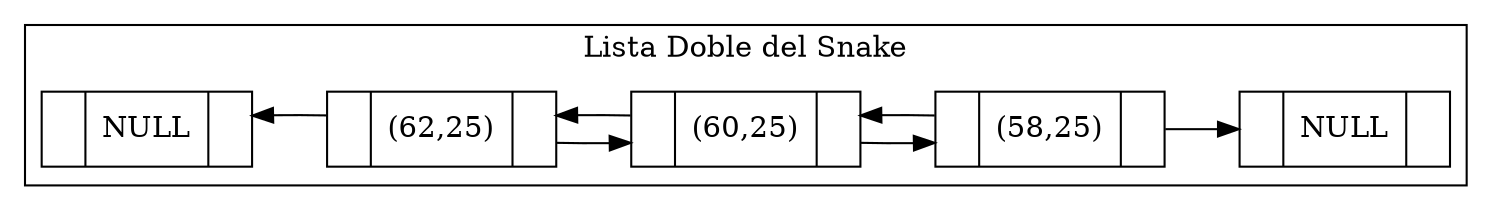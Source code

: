 digraph DoubleList{
    rankdir = LR;
    subgraph cluster_0 {
        snake0[ shape = record, label = " { | NULL | } "];
        snake00[ shape = record, label = " { | NULL | } "];
        snake1[ shape = record, label = " { | (62,25) | } " ];
        snake2[ shape = record, label = " { | (60,25) | } " ];
        snake3[ shape = record, label = " { | (58,25) | } " ];
        snake0 -> snake1 [color="none"];
        snake1 -> snake0;
        snake1 -> snake2;
        snake2 -> snake1;
        snake2 -> snake3;
        snake3 -> snake2;
        snake3 -> snake00;
        label = "Lista Doble del Snake";    }}
